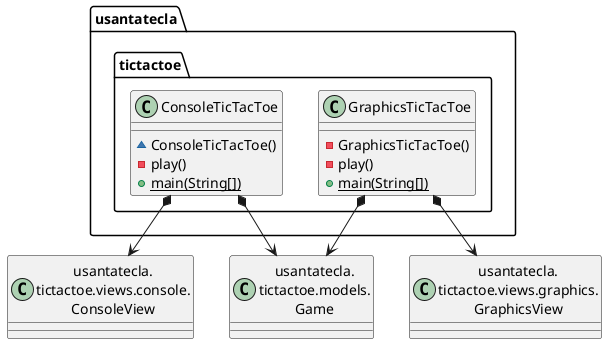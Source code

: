 @startuml tictactoe
class Game as "usantatecla.\ntictactoe.models.\nGame"
class ConsoleView as "usantatecla.\ntictactoe.views.console.\nConsoleView"
class GraphicsView as "usantatecla.\ntictactoe.views.graphics.\nGraphicsView"

class usantatecla.tictactoe.ConsoleTicTacToe {
	~ ConsoleTicTacToe()
	- play()
	+ {static} main(String[])
}
usantatecla.tictactoe.ConsoleTicTacToe *-down-> Game
usantatecla.tictactoe.ConsoleTicTacToe *-down-> ConsoleView

class usantatecla.tictactoe.GraphicsTicTacToe {
	- GraphicsTicTacToe()
	- play()
	+ {static} main(String[])
}
usantatecla.tictactoe.GraphicsTicTacToe *-down-> Game
usantatecla.tictactoe.GraphicsTicTacToe *-down-> GraphicsView

@enduml

@startuml tictactoe.views
class Game as "usantatecla.\ntictactoe.models.\nGame"
class Console as "usantatecla.\nutils.\nConsole"
enum Error as "usantatecla.\ntictactoe.types.\nError"

abstract class usantatecla.tictactoe.views.WithGameView {
	+ WithGameView(Game)
}
usantatecla.tictactoe.views.WithGameView *-down-> Game

abstract class usantatecla.tictactoe.views.ErrorView {
	+ {static} String[] MESSAGES
	+ ErrorView(Error)
}
usantatecla.tictactoe.views.ErrorView *-down-> Error

enum usantatecla.tictactoe.views.Message {
	+ TITTLE
	+ NUMBER_PLAYERS
	+ SEPARATOR
	+ VERTICAL_LINE_LEFT
	+ VERTICAL_LINE_CENTERED
	+ VERTICAL_LINE_RIGHT
	+ ENTER_COORDINATE_TO_PUT
	+ ENTER_COORDINATE_TO_REMOVE
	+ COORDINATE_TO_PUT
	+ COORDINATE_TO_REMOVE
	+ COORDINATE_TO_MOVE
	+ PLAYER_WIN
	+ RESUME
	- String message;

	- Message(String)
	+ getMessage(): String
	+ write()
	+ writeln()
	+ toString(): String
}
usantatecla.tictactoe.views.Message .down.> Console

abstract class usantatecla.tictactoe.views.View {
	+ View(Game)
	+ interact()
	# {abstract} start()
	# {abstract} play()
	# {abstract} isNewGame(): boolean
}
usantatecla.tictactoe.views.View -up-|> usantatecla.tictactoe.views.WithGameView
usantatecla.tictactoe.views.View .down.> Game

@enduml

@startuml tictactoe.views.console
class Game as "usantatecla.\ntictactoe.models.\nGame"
class Coordinate as "usantatecla.\ntictactoe.models.\nCoordinate"
enum Error as "usantatecla.\ntictactoe.types.\nError"
enum Token as "usantatecla.\ntictactoe.types.\nToken"
abstract class WithGameView as "usantatecla.\ntictactoe.views.\nWithGameView"
abstract class View as "usantatecla.\ntictactoe.views.\nView"
abstract class ErrorView as "usantatecla.\ntictactoe.views.\nErrorView"
class Message as "usantatecla.\ntictactoe.views.\nMessage"
class Console as "usantatecla.\nutils.\nConsole"
class YesNoDialog as "usantatecla.\nutils.\nYesNoDialog"
class LimitedIntDialog as "usantatecla.\nutils.\nLimitedIntDialog"

class usantatecla.tictactoe.views.console.CoordinateView {
	+ read(String): Coordinate
}
usantatecla.tictactoe.views.console.CoordinateView .down.> usantatecla.tictactoe.views.console.ErrorView
usantatecla.tictactoe.views.console.CoordinateView .down.> Console
usantatecla.tictactoe.views.console.CoordinateView .down.> Error
usantatecla.tictactoe.views.console.CoordinateView .down.> Coordinate

class usantatecla.tictactoe.views.console.ErrorView {
	~ ErrorView(Error)
	~ writeln()
}
usantatecla.tictactoe.views.console.ErrorView -up-|> ErrorView
usantatecla.tictactoe.views.console.ErrorView .down.> Console
usantatecla.tictactoe.views.console.ErrorView *-down-> Error

class usantatecla.tictactoe.views.console.BoardView {
	~ GameView(Game)
	~ write()
}
usantatecla.tictactoe.views.console.BoardView *-down-> Game
usantatecla.tictactoe.views.console.BoardView .down.> usantatecla.tictactoe.views.console.TokenView
usantatecla.tictactoe.views.console.BoardView .down.> Coordinate
usantatecla.tictactoe.views.console.BoardView .down.> Message

class usantatecla.tictactoe.views.console.PlayView {
	~ PlayView(Game)
	~ interact()
	- put()
	- move()
	~ createRandomCoordinate(): Coordinate
}
WithGameView <|-down- usantatecla.tictactoe.views.console.PlayView
usantatecla.tictactoe.views.console.PlayView .down.> usantatecla.tictactoe.views.console.ErrorView
usantatecla.tictactoe.views.console.PlayView .down.> usantatecla.tictactoe.views.console.CoordinateView
usantatecla.tictactoe.views.console.PlayView .down.> usantatecla.tictactoe.views.console.BoardView
usantatecla.tictactoe.views.console.PlayView .down.> usantatecla.tictactoe.views.console.TokenView
usantatecla.tictactoe.views.console.PlayView .down.> Coordinate
usantatecla.tictactoe.views.console.PlayView .down.> Message
usantatecla.tictactoe.views.console.PlayView .down.> Error

class usantatecla.tictactoe.views.console.ResumeView {
	~ interact(): boolean
}
WithGameView <|-down- usantatecla.tictactoe.views.console.ResumeView
usantatecla.tictactoe.views.console.ResumeView .down.> Message
usantatecla.tictactoe.views.console.ResumeView .down.> YesNoDialog

class usantatecla.tictactoe.views.console.StartView {
	~ interact()
}
WithGameView <|-down- usantatecla.tictactoe.views.console.StartView
usantatecla.tictactoe.views.console.StartView .down.> usantatecla.tictactoe.views.console.BoardView
usantatecla.tictactoe.views.console.StartView .down.> Message
usantatecla.tictactoe.views.console.StartView .down.> LimitedIntDialog

class usantatecla.tictactoe.views.console.TokenView {
	+ {static} char[] SYMBOLS
	~ TokenView(Token)
	~ write()
}
usantatecla.tictactoe.views.console.TokenView *-down-> Token
usantatecla.tictactoe.views.console.TokenView .down.> Console

class usantatecla.tictactoe.views.console.ConsoleView {
	+ ConsoleView(Game)
	# start()
	# play()
	# isNewGame(): boolean
}
View <|-down- usantatecla.tictactoe.views.console.ConsoleView
usantatecla.tictactoe.views.console.ConsoleView *-down-> usantatecla.tictactoe.views.console.ResumeView
usantatecla.tictactoe.views.console.ConsoleView *-down-> usantatecla.tictactoe.views.console.PlayView
usantatecla.tictactoe.views.console.ConsoleView *-down-> usantatecla.tictactoe.views.console.StartView

@enduml

@startuml tictactoe.views.graphics
package javax.swing{}
package java.awt{}

class usantatecla.tictactoe.views.graphics.ChoosePlayersView {

	- {static} String ACCEPT
	- String playersNumber

	~ ChoosePlayersView(JRootPane)
	~ resetPlayersNumber()
	~ String getPlayersNumber()
	+ actionPerformed(ActionEvent)
	+ keyTyped(KeyEvent)
	+ keyPressed(KeyEvent)
	+ keyReleased(KeyEvent)

}

class ErrorView as "usantatecla.tictactoe.views.ErrorView"
class Coordinate as "usantatecla.tictactoe.models.Coordinate"

usantatecla.tictactoe.views.graphics.ChoosePlayersView ..> usantatecla.tictactoe.views.graphics.Constraints
usantatecla.tictactoe.views.graphics.ChoosePlayersView ..> ErrorView
javax.swing <|-- usantatecla.tictactoe.views.graphics.ChoosePlayersView
javax.swing <--* usantatecla.tictactoe.views.graphics.ChoosePlayersView
java.awt <.. usantatecla.tictactoe.views.graphics.ChoosePlayersView

class usantatecla.tictactoe.views.graphics.Constraints {

	~ Constraints(int, int, int, int)

}

java.awt <|-- usantatecla.tictactoe.views.graphics.Constraints

class usantatecla.tictactoe.views.graphics.CoordinateMoveView extends usantatecla.tictactoe.views.graphics.CoordinateView {

	~ {static} String ENTER_COORDINATE_TO_REMOVE

	~ CoordinateMoveView()
	~ resetCoordinates()
	~ Coordinate[] getCoordinates()
	+ actionPerformed(ActionEvent)

}

class Error as "usantatecla.tictactoe.types.Error"
class ErrorView as "usantatecla.tictactoe.views.ErrorView"

usantatecla.tictactoe.views.graphics.CoordinateMoveView ..> Error
usantatecla.tictactoe.views.graphics.CoordinateMoveView ..> ErrorView
usantatecla.tictactoe.views.graphics.CoordinateMoveView *--> "2" Coordinate

class usantatecla.tictactoe.views.graphics.CoordinatePutView extends usantatecla.tictactoe.views.graphics.CoordinateView {

	~ CoordinatePutView()
	~ resetCoordinate()
	~ Coordinate getCoordinate()
	+ actionPerformed(ActionEvent)
	+ keyTyped(KeyEvent )
	+ keyPressed(KeyEvent)
	+ keyReleased(KeyEvent)

}

class Coordinate as "usantatecla.tictactoe.models.Coordinate"

usantatecla.tictactoe.views.graphics.CoordinatePutView ..> ErrorView
usantatecla.tictactoe.views.graphics.CoordinatePutView *--> Coordinate

class usantatecla.tictactoe.views.graphics.CoordinateView {

	# {static} String ENTER_COORDINATE_TO_PUT
	# {static} String ACCEPT

	~ CoordinateView()
	+ {abstract} actionPerformed(ActionEvent)
	+ keyTyped(KeyEvent)
	+ keyPressed(KeyEvent)
	+ keyReleased(KeyEvent)
}

javax.swing <|-- usantatecla.tictactoe.views.graphics.CoordinateView
java.awt <|.. usantatecla.tictactoe.views.graphics.CoordinateView
java.awt <.. usantatecla.tictactoe.views.graphics.CoordinateView
javax.swing <|-- usantatecla.tictactoe.views.graphics.CoordinateView
java.awt <|.. usantatecla.tictactoe.views.graphics.CoordinateView

class usantatecla.tictactoe.views.graphics.GameView {

	~ GameView(Game)
	~ write()
	- printRowBoard(int)
	- String getSquareBoardText(int, int)

}

class Game as "usantatecla.tictactoe.models.Game"
class Token as "usantatecla.tictactoe.types.Token"
class Message as "usantatecla.tictactoe.views.Message"

usantatecla.tictactoe.views.graphics.GameView *--> Game
usantatecla.tictactoe.views.graphics.GameView ..> Coordinate
usantatecla.tictactoe.views.graphics.GameView ..> Token
usantatecla.tictactoe.views.graphics.GameView ..> Message
usantatecla.tictactoe.views.graphics.GameView ..> Token
javax.swing <--* usantatecla.tictactoe.views.graphics.GameView
java.awt <.. usantatecla.tictactoe.views.graphics.GameView

class usantatecla.tictactoe.views.graphics.PlayView {

	~ {static final} String ENTER_COORDINATE_TO_PUT
	~ {static final} String ENTER_COORDINATE_TO_REMOVE

	~ PlayView(Game)
	~ interact()
	- put()
	- move()

}

usantatecla.tictactoe.views.graphics.PlayView ..> Coordinate
usantatecla.tictactoe.views.graphics.PlayView ..> Message
usantatecla.tictactoe.views.graphics.PlayView *--> usantatecla.tictactoe.views.graphics.GameView
usantatecla.tictactoe.views.graphics.PlayView *--> usantatecla.tictactoe.views.graphics.CoordinateMoveView
usantatecla.tictactoe.views.graphics.PlayView *--> usantatecla.tictactoe.views.graphics.CoordinatePutView
usantatecla.tictactoe.views.graphics.PlayView ..> ErrorView
javax.swing <|-- usantatecla.tictactoe.views.graphics.PlayView


class usantatecla.tictactoe.views.graphics.ResumeView {

	- boolean newGame;

	~ ResumeView()
	~ boolean isResumedGame()

}

usantatecla.tictactoe.views.graphics.ResumeView ..> Message

class usantatecla.tictactoe.views.graphics.StartView {

	~ StartView(Game)
	~ interact()

}

usantatecla.tictactoe.views.graphics.StartView ..> Message
usantatecla.tictactoe.views.graphics.StartView ..> usantatecla.tictactoe.views.graphics.ChoosePlayersView
usantatecla.tictactoe.views.graphics.StartView ..> usantatecla.tictactoe.views.graphics.GameView
javax.swing <|-- usantatecla.tictactoe.views.graphics.StartView

class View as "usantatecla.tictactoe.views.View"

class usantatecla.tictactoe.views.graphics.GraphicsView extends View {

	+ View(Game)

}

usantatecla.tictactoe.views.graphics.GraphicsView *--> usantatecla.tictactoe.views.graphics.PlayView
usantatecla.tictactoe.views.graphics.GraphicsView *--> usantatecla.tictactoe.views.graphics.StartView
usantatecla.tictactoe.views.graphics.GraphicsView ..> usantatecla.tictactoe.views.graphics.ResumeView
@enduml

@startuml tictactoe.models
enum Error as "usantatecla.\ntictactoe.types.\nError"
enum Token as "usantatecla.\ntictactoe.types.\nToken"
class Direction as "usantatecla.utils.\nDirection"
class ConcreteCoordinate as "usantatecla.utils.\nConcreteCoordinate"
class ClosedInterval as "usantatecla.utils.\nClosedInterval"

class  usantatecla.tictactoe.models.Board{
  ~ Board()
  ~ reset()
  ~ getToken(Coordinate): Token
  ~ isCompleted(): boolean
  ~ put(Coordinate, Token)
  ~ move(Coordinate, Coordinate)
  - remove(Coordinate)
  ~ isOccupied(Coordinate, Token): boolean
  ~ isEmpty(Coordinate): boolean
  ~ isTicTacToe(Token): boolean
  - getCoordinates(Token): List<Coordinate>
}
usantatecla.tictactoe.models.Board *-down-> "*" Token
usantatecla.tictactoe.models.Board .down.> usantatecla.tictactoe.models.Coordinate
usantatecla.tictactoe.models.Board .down.> Direction

class  usantatecla.tictactoe.models.Coordinate{
  - {static} NULL_COORDINATE: Coordinate
  + {static} DIMENSION: int
  - {static} LIMITS: ClosedInterval
  + Coordinate()
  + Coordinate(int, int)
  + isNull(): boolean
  + isValid(): Error
  + getDirection(Coordinate): Direction
  - inInverseDiagonal(): boolean
  + random()
  + equals(Object): boolean
}
ConcreteCoordinate <|-down- usantatecla.tictactoe.models.Coordinate
usantatecla.tictactoe.models.Coordinate .down.> Error
usantatecla.tictactoe.models.Coordinate .down.> Direction
usantatecla.tictactoe.models.Coordinate .down.> ClosedInterval

class  usantatecla.tictactoe.models.Game{
  + Game()
  + setUsers(int)
  + isBoardComplete(): boolean
  + isUser(): boolean
  + put(Coordinate): Error
  + move(Coordinate, Coordinate): Error
  + next()
  + isTicTacToe(): boolean
  + getToken(Coordinate): Token
  + getToken(): Token
  + getMaxPlayers(): int
  + reset()
}
usantatecla.tictactoe.models.Game *-down-> usantatecla.tictactoe.models.Board
usantatecla.tictactoe.models.Game *-down-> usantatecla.tictactoe.models.Turn
usantatecla.tictactoe.models.Game .down.> usantatecla.tictactoe.models.Coordinate
usantatecla.tictactoe.models.Game .down.> Error

class  usantatecla.tictactoe.models.Player{
  ~ Player(Token, Board)
  ~ put(Coordinate): Error
  ~ move(Coordinate, Coordinate): Error
  ~ getToken(): Token
}
usantatecla.tictactoe.models.Player *-down-> usantatecla.tictactoe.models.Board
usantatecla.tictactoe.models.Player *-down-> Token
usantatecla.tictactoe.models.Player .down.> usantatecla.tictactoe.models.Coordinate
usantatecla.tictactoe.models.Player .down.> Error

class  usantatecla.tictactoe.models.Turn{
  - {static} NUM_PLAYERS: int
  - active: int
  - users: int
  ~ Turn(Board)
  ~ setUsers(int)
  ~ next()
  ~ isUser(): boolean
  ~ put(Coordinate): Error
  - getPlayer(): Player
  ~ move(Coordinate, Coordinate): Error
  ~ getToken(): Token
}

usantatecla.tictactoe.models.Turn *-down-> "*" usantatecla.tictactoe.models.Player
usantatecla.tictactoe.models.Turn *-down-> usantatecla.tictactoe.models.Board
usantatecla.tictactoe.models.Turn .down.> usantatecla.tictactoe.models.Coordinate
usantatecla.tictactoe.models.Turn .down.> Token
usantatecla.tictactoe.models.Turn .down.> Error

@enduml

@startuml tictactoe.types
class ClosedInterval as "usantatecla.utils.\nClosedInterval"

enum  usantatecla.tictactoe.types.Error{
  + NOT_EMPTY
  + NOT_OWNER
  + SAME_COORDINATES
  + WRONG_COORDINATES
  + NULL_ERROR
  + isNull(): boolean
}

enum  usantatecla.tictactoe.types.Token{
  + X
  + O
  + NULL
  + isNull(): boolean
  + {static} get(int): Token
  + toString(): String
}
usantatecla.tictactoe.types.Token .down.> ClosedInterval

@enduml

@startuml tictactoe.utils
namespace usantatecla.utils {

	interface Coordinate {
		~ isNull(): boolean
		~ getDirection(Coordinate): Direction
		~ inHorizontal(Coordinate): boolean
		~ inVertical(Coordinate): boolean
		~ inMainDiagonal(): boolean
	}

	class ConcreteCoordinate {
		# row: int
		# column: int
		~ ROW: {static} String
		~ COLUMN: {static} String
		# ConcreteCoordinate()
		# ConcreteCoordinate(int, int)
		+ isNull(): boolean
		+ getDirection(Coordinate): Direction
		+ inHorizontal(Coordinate): boolean
		+ inVertical(Coordinate): boolean
		+ inMainDiagonal(): boolean
		# read(String)
		+ getRow(): int
		+ getColumn(): int
		+ hashCode(): int
		+ equals(Object): boolean
		+ toString(): String
	}
	class NullCoordinate {
		+ instance: {static} NullCoordinate
		+ {static} instance(): Coordinate
		+ isNull(): boolean
		+ getDirection(Coordinate): Direction
		+ inHorizontal(Coordinate): boolean
		+ inVertical(Coordinate): boolean
		+ inMainDiagonal(): boolean
		+ hashCode(): int
		+ equals(Object): boolean
		+ toString(): String
	}

	enum Direction {
		+ VERTICAL
		+ HORIZONTAL
		+ MAIN_DIAGONAL
		+ INVERSE_DIAGONAL
		+ NULL
	}

	class Console {
		+ console: {static} Console
		+ instance(): {static} Console
		+ readString(String): String
		+ readString(): String
		+ readInt(String): int
		+ readChar(String): char
		+ writeln()
		+ write(String)
		+ write(int)
		+ writeln(String)
		+ writeln(int)
		+ write(char)
		+ writeError(String)
	}

	class ClosedInterval {
		- min: int
		- max: int
		+ ClosedInterval(int, int)
		+ isIncluded(int): boolean
		+ toString(): String
	}

	class YesNoDialog {
		- AFFIRMATIVE: {static} char
		- NEGATIVE: {static} char
		- SUFFIX: {static} String
		- MESSAGE: {static} String
		- answer: char
		+ read(String): boolean
		- isAfirmative(): boolean
		- getAnswer(): char
		- isNegative(): boolean
	}

	class LimitedIntDialog {
		- LIMITS: ClosedInterval
		- ERROR_MESSAGE: {static} String
		+ LimitedIntDialog(int, int)
		+ read(String): int
	}



	Coordinate <|-down- ConcreteCoordinate
	Coordinate <|-down- NullCoordinate
	Coordinate .down.> Direction
	ConcreteCoordinate .down.> Console
	LimitedIntDialog .down.> Console
	YesNoDialog .down.> Console
	LimitedIntDialog .down.> ClosedInterval
}
class BufferedReader as "java.io.BufferedReader"{

}
usantatecla.utils.Console *-down-> BufferedReader
@enduml